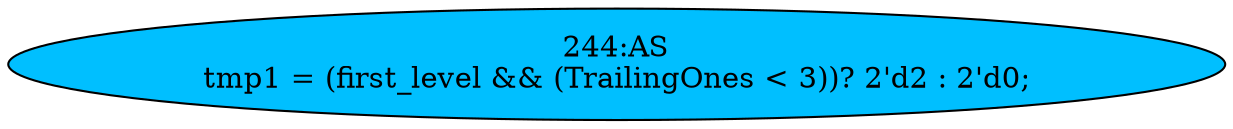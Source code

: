 strict digraph "" {
	node [label="\N"];
	"244:AS"	 [ast="<pyverilog.vparser.ast.Assign object at 0x7f418bac4890>",
		def_var="['tmp1']",
		fillcolor=deepskyblue,
		label="244:AS
tmp1 = (first_level && (TrailingOnes < 3))? 2'd2 : 2'd0;",
		statements="[]",
		style=filled,
		typ=Assign,
		use_var="['first_level', 'TrailingOnes']"];
}
